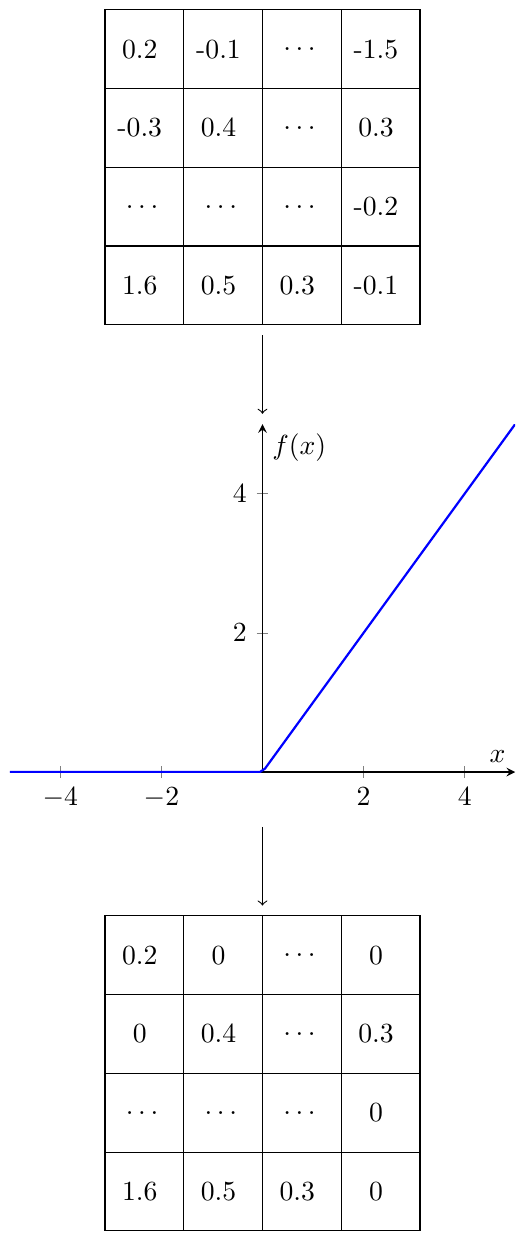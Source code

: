 \documentclass[tikz]{standalone}
\usepackage{amsmath}
\usetikzlibrary{matrix, positioning}
\usepackage{pgfplots}


\begin{document}
    \begin{tikzpicture}[scale=0.2]

        \matrix (m_in) [matrix of math nodes,
                     nodes={draw, minimum size=1cm, anchor=center, align=center},
                     column sep=-\pgflinewidth,
                     row sep=-\pgflinewidth]
        {
            0.2   & -0.1  & \dots & -1.5 \\
            -0.3  &  0.4  & \dots & 0.3  \\
            \dots & \dots & \dots & -0.2 \\
            1.6   & 0.5   & 0.3   & -0.1 \\
        };

        \node (plot) [below=1cm of m_in] {
            \begin{tikzpicture}
                \begin{axis}[
                    axis lines=middle,
                    xlabel={$x$}, ylabel={$f(x)$},
                    samples=100,
                    domain=-5:5,
                    width=8cm,
                    height=6cm
                ]
                    \addplot[thick, blue] {max(0,x)};
                \end{axis}
            \end{tikzpicture}
        };

        \matrix (m_out) [matrix of math nodes,
                     nodes={draw, minimum size=1cm, anchor=center, align=center},
                     column sep=-\pgflinewidth,
                     row sep=-\pgflinewidth,
                     below=1cm of plot
        ]
        {
            0.2   & 0  & \dots & 0 \\
            0  &  0.4  & \dots & 0.3  \\
            \dots & \dots & \dots & 0 \\
            1.6   & 0.5   & 0.3   & 0 \\
        };

        \draw[->] (m_in.south) -- (plot.north);
        \draw[->] (plot.south) -- (m_out.north);
    \end{tikzpicture}
\end{document}